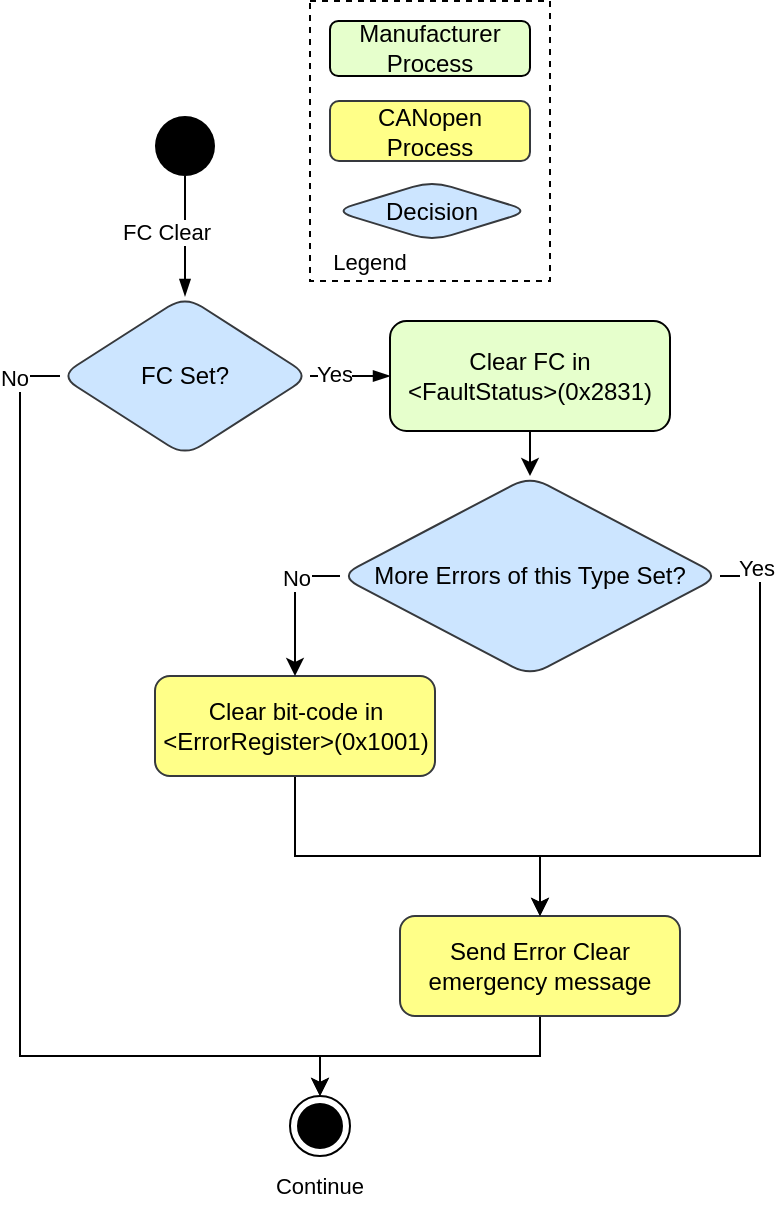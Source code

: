 <mxfile version="20.2.1" type="device"><diagram id="C5RBs43oDa-KdzZeNtuy" name="Page-1"><mxGraphModel dx="2061" dy="1154" grid="1" gridSize="10" guides="1" tooltips="1" connect="1" arrows="1" fold="1" page="1" pageScale="1" pageWidth="827" pageHeight="1169" math="0" shadow="0"><root><mxCell id="WIyWlLk6GJQsqaUBKTNV-0"/><mxCell id="WIyWlLk6GJQsqaUBKTNV-1" parent="WIyWlLk6GJQsqaUBKTNV-0"/><mxCell id="errwSjks89WQZ3ZxZ35S-68" style="edgeStyle=orthogonalEdgeStyle;shape=connector;rounded=0;orthogonalLoop=1;jettySize=auto;html=1;exitX=1;exitY=0.5;exitDx=0;exitDy=0;entryX=0;entryY=0.5;entryDx=0;entryDy=0;labelBackgroundColor=default;fontFamily=Helvetica;fontSize=11;fontColor=default;endArrow=blockThin;endFill=1;strokeColor=default;" parent="WIyWlLk6GJQsqaUBKTNV-1" source="errwSjks89WQZ3ZxZ35S-2" target="errwSjks89WQZ3ZxZ35S-7" edge="1"><mxGeometry relative="1" as="geometry"/></mxCell><mxCell id="t2TIHftHlseUQdxt0Gn1-23" style="edgeStyle=orthogonalEdgeStyle;rounded=0;orthogonalLoop=1;jettySize=auto;html=1;exitX=0;exitY=0.5;exitDx=0;exitDy=0;entryX=0.5;entryY=0;entryDx=0;entryDy=0;" edge="1" parent="WIyWlLk6GJQsqaUBKTNV-1" source="errwSjks89WQZ3ZxZ35S-2" target="errwSjks89WQZ3ZxZ35S-24"><mxGeometry relative="1" as="geometry"><mxPoint x="170" y="490" as="targetPoint"/><Array as="points"><mxPoint x="120" y="190"/><mxPoint x="120" y="530"/><mxPoint x="270" y="530"/></Array></mxGeometry></mxCell><mxCell id="t2TIHftHlseUQdxt0Gn1-25" value="No" style="edgeLabel;html=1;align=center;verticalAlign=middle;resizable=0;points=[];" vertex="1" connectable="0" parent="t2TIHftHlseUQdxt0Gn1-23"><mxGeometry x="-0.874" y="-3" relative="1" as="geometry"><mxPoint y="-13" as="offset"/></mxGeometry></mxCell><mxCell id="errwSjks89WQZ3ZxZ35S-2" value="FC Set?" style="rhombus;whiteSpace=wrap;html=1;rounded=1;fillColor=#cce5ff;strokeColor=#36393d;" parent="WIyWlLk6GJQsqaUBKTNV-1" vertex="1"><mxGeometry x="140" y="150" width="125" height="80" as="geometry"/></mxCell><mxCell id="errwSjks89WQZ3ZxZ35S-66" style="edgeStyle=orthogonalEdgeStyle;shape=connector;rounded=0;orthogonalLoop=1;jettySize=auto;html=1;exitX=0.5;exitY=1;exitDx=0;exitDy=0;entryX=0.5;entryY=0;entryDx=0;entryDy=0;labelBackgroundColor=default;fontFamily=Helvetica;fontSize=11;fontColor=default;endArrow=blockThin;endFill=1;strokeColor=default;" parent="WIyWlLk6GJQsqaUBKTNV-1" source="errwSjks89WQZ3ZxZ35S-5" target="errwSjks89WQZ3ZxZ35S-2" edge="1"><mxGeometry relative="1" as="geometry"/></mxCell><mxCell id="errwSjks89WQZ3ZxZ35S-5" value="" style="ellipse;fillColor=#000000;strokeColor=none;" parent="WIyWlLk6GJQsqaUBKTNV-1" vertex="1"><mxGeometry x="187.5" y="60" width="30" height="30" as="geometry"/></mxCell><mxCell id="t2TIHftHlseUQdxt0Gn1-22" style="edgeStyle=orthogonalEdgeStyle;rounded=0;orthogonalLoop=1;jettySize=auto;html=1;exitX=0.5;exitY=1;exitDx=0;exitDy=0;entryX=0.5;entryY=0;entryDx=0;entryDy=0;" edge="1" parent="WIyWlLk6GJQsqaUBKTNV-1" source="errwSjks89WQZ3ZxZ35S-7" target="t2TIHftHlseUQdxt0Gn1-1"><mxGeometry relative="1" as="geometry"/></mxCell><mxCell id="errwSjks89WQZ3ZxZ35S-7" value="Clear FC in &amp;lt;FaultStatus&amp;gt;(0x2831)" style="rounded=1;whiteSpace=wrap;html=1;fillColor=#E6FFCC;" parent="WIyWlLk6GJQsqaUBKTNV-1" vertex="1"><mxGeometry x="305" y="162.5" width="140" height="55" as="geometry"/></mxCell><mxCell id="t2TIHftHlseUQdxt0Gn1-24" style="edgeStyle=orthogonalEdgeStyle;rounded=0;orthogonalLoop=1;jettySize=auto;html=1;exitX=0.5;exitY=1;exitDx=0;exitDy=0;entryX=0.5;entryY=0;entryDx=0;entryDy=0;" edge="1" parent="WIyWlLk6GJQsqaUBKTNV-1" source="errwSjks89WQZ3ZxZ35S-10" target="errwSjks89WQZ3ZxZ35S-24"><mxGeometry relative="1" as="geometry"/></mxCell><mxCell id="errwSjks89WQZ3ZxZ35S-10" value="Send Error Clear emergency message" style="rounded=1;whiteSpace=wrap;html=1;fillColor=#ffff88;strokeColor=#36393d;" parent="WIyWlLk6GJQsqaUBKTNV-1" vertex="1"><mxGeometry x="310" y="460" width="140" height="50" as="geometry"/></mxCell><mxCell id="errwSjks89WQZ3ZxZ35S-24" value="" style="ellipse;html=1;shape=endState;fillColor=#000000;strokeColor=#000000;" parent="WIyWlLk6GJQsqaUBKTNV-1" vertex="1"><mxGeometry x="255" y="550" width="30" height="30" as="geometry"/></mxCell><mxCell id="errwSjks89WQZ3ZxZ35S-53" value="FC Clear" style="edgeLabel;html=1;align=center;verticalAlign=middle;resizable=0;points=[];fontSize=11;fontFamily=Helvetica;fontColor=default;" parent="WIyWlLk6GJQsqaUBKTNV-1" vertex="1" connectable="0"><mxGeometry x="305" y="200" as="geometry"><mxPoint x="-112" y="-82" as="offset"/></mxGeometry></mxCell><mxCell id="errwSjks89WQZ3ZxZ35S-57" value="Continue&lt;span style=&quot;color: rgba(0, 0, 0, 0); font-family: monospace; font-size: 0px; text-align: start;&quot;&gt;%3CmxGraphModel%3E%3Croot%3E%3CmxCell%20id%3D%220%22%2F%3E%3CmxCell%20id%3D%221%22%20parent%3D%220%22%2F%3E%3CmxCell%20id%3D%222%22%20value%3D%22No%22%20style%3D%22edgeLabel%3Bhtml%3D1%3Balign%3Dcenter%3BverticalAlign%3Dmiddle%3Bresizable%3D0%3Bpoints%3D%5B%5D%3BfontSize%3D11%3BfontFamily%3DHelvetica%3BfontColor%3Ddefault%3B%22%20vertex%3D%221%22%20connectable%3D%220%22%20parent%3D%221%22%3E%3CmxGeometry%20x%3D%22430%22%20y%3D%22420%22%20as%3D%22geometry%22%2F%3E%3C%2FmxCell%3E%3C%2Froot%3E%3C%2FmxGraphModel%3E&lt;/span&gt;" style="text;html=1;strokeColor=none;fillColor=none;align=center;verticalAlign=middle;whiteSpace=wrap;rounded=0;fontFamily=Helvetica;fontSize=11;fontColor=default;" parent="WIyWlLk6GJQsqaUBKTNV-1" vertex="1"><mxGeometry x="250" y="580" width="40" height="30" as="geometry"/></mxCell><mxCell id="errwSjks89WQZ3ZxZ35S-60" value="" style="rounded=0;whiteSpace=wrap;html=1;fontFamily=Helvetica;fontSize=11;glass=0;dashed=1;strokeColor=#000000;" parent="WIyWlLk6GJQsqaUBKTNV-1" vertex="1"><mxGeometry x="265" y="2.5" width="120" height="140" as="geometry"/></mxCell><mxCell id="errwSjks89WQZ3ZxZ35S-62" value="Manufacturer Process" style="rounded=1;whiteSpace=wrap;html=1;fillColor=#E6FFCC;" parent="WIyWlLk6GJQsqaUBKTNV-1" vertex="1"><mxGeometry x="275" y="12.5" width="100" height="27.5" as="geometry"/></mxCell><mxCell id="errwSjks89WQZ3ZxZ35S-63" value="CANopen Process" style="rounded=1;whiteSpace=wrap;html=1;fillColor=#ffff88;strokeColor=#36393d;" parent="WIyWlLk6GJQsqaUBKTNV-1" vertex="1"><mxGeometry x="275" y="52.5" width="100" height="30" as="geometry"/></mxCell><mxCell id="errwSjks89WQZ3ZxZ35S-64" value="Decision" style="rhombus;whiteSpace=wrap;html=1;rounded=1;fillColor=#cce5ff;strokeColor=#36393d;" parent="WIyWlLk6GJQsqaUBKTNV-1" vertex="1"><mxGeometry x="277" y="92.5" width="98" height="30" as="geometry"/></mxCell><mxCell id="errwSjks89WQZ3ZxZ35S-65" value="Legend" style="text;html=1;strokeColor=none;fillColor=none;align=center;verticalAlign=middle;whiteSpace=wrap;rounded=0;glass=0;dashed=1;fontFamily=Helvetica;fontSize=11;fontColor=default;" parent="WIyWlLk6GJQsqaUBKTNV-1" vertex="1"><mxGeometry x="265" y="117.5" width="60" height="30" as="geometry"/></mxCell><mxCell id="t2TIHftHlseUQdxt0Gn1-14" style="edgeStyle=orthogonalEdgeStyle;rounded=0;orthogonalLoop=1;jettySize=auto;html=1;exitX=0.5;exitY=1;exitDx=0;exitDy=0;entryX=0.5;entryY=0;entryDx=0;entryDy=0;" edge="1" parent="WIyWlLk6GJQsqaUBKTNV-1" source="errwSjks89WQZ3ZxZ35S-67" target="errwSjks89WQZ3ZxZ35S-10"><mxGeometry relative="1" as="geometry"><Array as="points"><mxPoint x="258" y="430"/><mxPoint x="380" y="430"/></Array></mxGeometry></mxCell><mxCell id="errwSjks89WQZ3ZxZ35S-67" value="Clear bit-code in &amp;lt;ErrorRegister&amp;gt;(0x1001)" style="rounded=1;whiteSpace=wrap;html=1;fillColor=#ffff88;strokeColor=#36393d;" parent="WIyWlLk6GJQsqaUBKTNV-1" vertex="1"><mxGeometry x="187.5" y="340" width="140" height="50" as="geometry"/></mxCell><mxCell id="errwSjks89WQZ3ZxZ35S-72" value="Yes" style="edgeLabel;html=1;align=center;verticalAlign=middle;resizable=0;points=[];fontSize=11;fontFamily=Helvetica;fontColor=default;" parent="WIyWlLk6GJQsqaUBKTNV-1" vertex="1" connectable="0"><mxGeometry x="129" y="226" as="geometry"><mxPoint x="148" y="-37" as="offset"/></mxGeometry></mxCell><mxCell id="t2TIHftHlseUQdxt0Gn1-16" style="edgeStyle=orthogonalEdgeStyle;rounded=0;orthogonalLoop=1;jettySize=auto;html=1;exitX=1;exitY=0.5;exitDx=0;exitDy=0;" edge="1" parent="WIyWlLk6GJQsqaUBKTNV-1" source="t2TIHftHlseUQdxt0Gn1-1"><mxGeometry relative="1" as="geometry"><mxPoint x="380" y="460" as="targetPoint"/><Array as="points"><mxPoint x="490" y="290"/><mxPoint x="490" y="430"/><mxPoint x="380" y="430"/></Array></mxGeometry></mxCell><mxCell id="t2TIHftHlseUQdxt0Gn1-17" value="Yes" style="edgeLabel;html=1;align=center;verticalAlign=middle;resizable=0;points=[];" vertex="1" connectable="0" parent="t2TIHftHlseUQdxt0Gn1-16"><mxGeometry x="-0.869" y="2" relative="1" as="geometry"><mxPoint x="-2" y="-2" as="offset"/></mxGeometry></mxCell><mxCell id="t2TIHftHlseUQdxt0Gn1-19" style="edgeStyle=orthogonalEdgeStyle;rounded=0;orthogonalLoop=1;jettySize=auto;html=1;exitX=0;exitY=0.5;exitDx=0;exitDy=0;entryX=0.5;entryY=0;entryDx=0;entryDy=0;" edge="1" parent="WIyWlLk6GJQsqaUBKTNV-1" source="t2TIHftHlseUQdxt0Gn1-1" target="errwSjks89WQZ3ZxZ35S-67"><mxGeometry relative="1" as="geometry"/></mxCell><mxCell id="t2TIHftHlseUQdxt0Gn1-21" value="No" style="edgeLabel;html=1;align=center;verticalAlign=middle;resizable=0;points=[];" vertex="1" connectable="0" parent="t2TIHftHlseUQdxt0Gn1-19"><mxGeometry x="-0.122" y="-2" relative="1" as="geometry"><mxPoint x="2" y="-9" as="offset"/></mxGeometry></mxCell><mxCell id="t2TIHftHlseUQdxt0Gn1-1" value="More Errors of this Type Set?" style="rhombus;whiteSpace=wrap;html=1;rounded=1;fillColor=#cce5ff;strokeColor=#36393d;" vertex="1" parent="WIyWlLk6GJQsqaUBKTNV-1"><mxGeometry x="280" y="240" width="190" height="100" as="geometry"/></mxCell></root></mxGraphModel></diagram></mxfile>